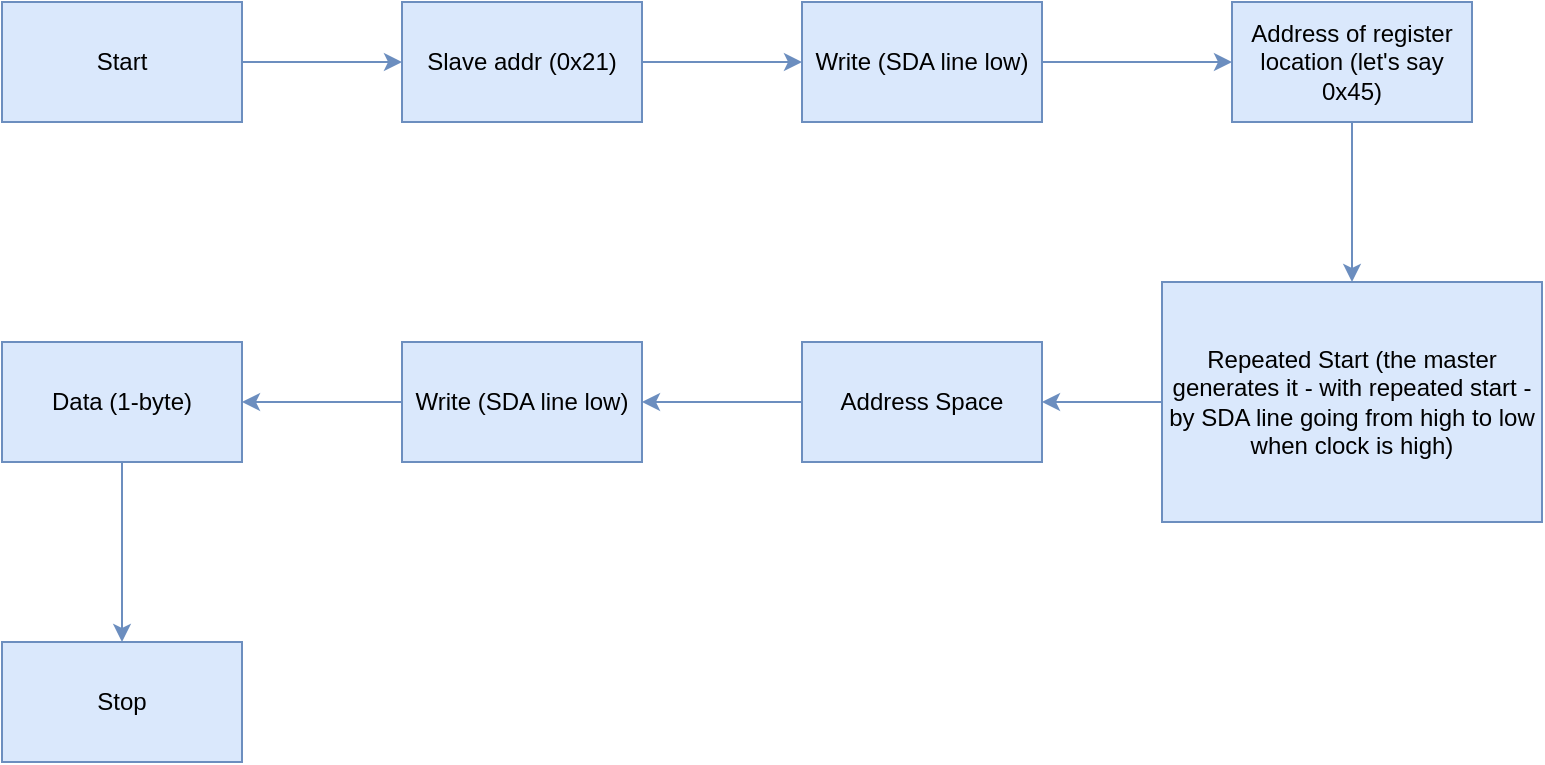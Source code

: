 <mxfile version="24.4.9" type="github" pages="4">
  <diagram name="I2C_Write" id="yMUuZvrdSe3F-vp8CX2O">
    <mxGraphModel dx="1434" dy="780" grid="1" gridSize="10" guides="1" tooltips="1" connect="1" arrows="1" fold="1" page="1" pageScale="1" pageWidth="850" pageHeight="1100" math="0" shadow="0">
      <root>
        <mxCell id="0" />
        <mxCell id="1" parent="0" />
        <mxCell id="z1H_3j-S7ds4K9789OhZ-3" value="" style="edgeStyle=orthogonalEdgeStyle;rounded=0;orthogonalLoop=1;jettySize=auto;html=1;fillColor=#dae8fc;strokeColor=#6c8ebf;" edge="1" parent="1" source="z1H_3j-S7ds4K9789OhZ-1" target="z1H_3j-S7ds4K9789OhZ-2">
          <mxGeometry relative="1" as="geometry" />
        </mxCell>
        <mxCell id="z1H_3j-S7ds4K9789OhZ-1" value="Start" style="rounded=0;whiteSpace=wrap;html=1;fillColor=#dae8fc;strokeColor=#6c8ebf;" vertex="1" parent="1">
          <mxGeometry x="40" y="90" width="120" height="60" as="geometry" />
        </mxCell>
        <mxCell id="z1H_3j-S7ds4K9789OhZ-5" value="" style="edgeStyle=orthogonalEdgeStyle;rounded=0;orthogonalLoop=1;jettySize=auto;html=1;fillColor=#dae8fc;strokeColor=#6c8ebf;" edge="1" parent="1" source="z1H_3j-S7ds4K9789OhZ-2" target="z1H_3j-S7ds4K9789OhZ-4">
          <mxGeometry relative="1" as="geometry" />
        </mxCell>
        <mxCell id="z1H_3j-S7ds4K9789OhZ-2" value="Slave addr (0x21)" style="rounded=0;whiteSpace=wrap;html=1;fillColor=#dae8fc;strokeColor=#6c8ebf;" vertex="1" parent="1">
          <mxGeometry x="240" y="90" width="120" height="60" as="geometry" />
        </mxCell>
        <mxCell id="z1H_3j-S7ds4K9789OhZ-7" value="" style="edgeStyle=orthogonalEdgeStyle;rounded=0;orthogonalLoop=1;jettySize=auto;html=1;fillColor=#dae8fc;strokeColor=#6c8ebf;" edge="1" parent="1" source="z1H_3j-S7ds4K9789OhZ-4" target="z1H_3j-S7ds4K9789OhZ-6">
          <mxGeometry relative="1" as="geometry" />
        </mxCell>
        <mxCell id="z1H_3j-S7ds4K9789OhZ-4" value="Write (SDA line low)" style="rounded=0;whiteSpace=wrap;html=1;fillColor=#dae8fc;strokeColor=#6c8ebf;" vertex="1" parent="1">
          <mxGeometry x="440" y="90" width="120" height="60" as="geometry" />
        </mxCell>
        <mxCell id="z1H_3j-S7ds4K9789OhZ-9" value="" style="edgeStyle=orthogonalEdgeStyle;rounded=0;orthogonalLoop=1;jettySize=auto;html=1;fillColor=#dae8fc;strokeColor=#6c8ebf;" edge="1" parent="1" source="z1H_3j-S7ds4K9789OhZ-6" target="z1H_3j-S7ds4K9789OhZ-8">
          <mxGeometry relative="1" as="geometry" />
        </mxCell>
        <mxCell id="z1H_3j-S7ds4K9789OhZ-6" value="Address of register location (let&#39;s say 0x45)" style="rounded=0;whiteSpace=wrap;html=1;fillColor=#dae8fc;strokeColor=#6c8ebf;" vertex="1" parent="1">
          <mxGeometry x="655" y="90" width="120" height="60" as="geometry" />
        </mxCell>
        <mxCell id="z1H_3j-S7ds4K9789OhZ-11" value="" style="edgeStyle=orthogonalEdgeStyle;rounded=0;orthogonalLoop=1;jettySize=auto;html=1;fillColor=#dae8fc;strokeColor=#6c8ebf;" edge="1" parent="1" source="z1H_3j-S7ds4K9789OhZ-8" target="z1H_3j-S7ds4K9789OhZ-10">
          <mxGeometry relative="1" as="geometry" />
        </mxCell>
        <mxCell id="z1H_3j-S7ds4K9789OhZ-8" value="Repeated Start (the master generates it - with repeated start - by SDA line going from high to low when clock is high)" style="rounded=0;whiteSpace=wrap;html=1;fillColor=#dae8fc;strokeColor=#6c8ebf;" vertex="1" parent="1">
          <mxGeometry x="620" y="230" width="190" height="120" as="geometry" />
        </mxCell>
        <mxCell id="z1H_3j-S7ds4K9789OhZ-13" value="" style="edgeStyle=orthogonalEdgeStyle;rounded=0;orthogonalLoop=1;jettySize=auto;html=1;fillColor=#dae8fc;strokeColor=#6c8ebf;" edge="1" parent="1" source="z1H_3j-S7ds4K9789OhZ-10" target="z1H_3j-S7ds4K9789OhZ-12">
          <mxGeometry relative="1" as="geometry" />
        </mxCell>
        <mxCell id="z1H_3j-S7ds4K9789OhZ-10" value="Address Space" style="rounded=0;whiteSpace=wrap;html=1;fillColor=#dae8fc;strokeColor=#6c8ebf;" vertex="1" parent="1">
          <mxGeometry x="440" y="260" width="120" height="60" as="geometry" />
        </mxCell>
        <mxCell id="z1H_3j-S7ds4K9789OhZ-15" value="" style="edgeStyle=orthogonalEdgeStyle;rounded=0;orthogonalLoop=1;jettySize=auto;html=1;fillColor=#dae8fc;strokeColor=#6c8ebf;" edge="1" parent="1" source="z1H_3j-S7ds4K9789OhZ-12" target="z1H_3j-S7ds4K9789OhZ-14">
          <mxGeometry relative="1" as="geometry" />
        </mxCell>
        <mxCell id="z1H_3j-S7ds4K9789OhZ-12" value="Write (SDA line low)" style="rounded=0;whiteSpace=wrap;html=1;fillColor=#dae8fc;strokeColor=#6c8ebf;" vertex="1" parent="1">
          <mxGeometry x="240" y="260" width="120" height="60" as="geometry" />
        </mxCell>
        <mxCell id="z1H_3j-S7ds4K9789OhZ-17" value="" style="edgeStyle=orthogonalEdgeStyle;rounded=0;orthogonalLoop=1;jettySize=auto;html=1;fillColor=#dae8fc;strokeColor=#6c8ebf;" edge="1" parent="1" source="z1H_3j-S7ds4K9789OhZ-14" target="z1H_3j-S7ds4K9789OhZ-16">
          <mxGeometry relative="1" as="geometry" />
        </mxCell>
        <mxCell id="z1H_3j-S7ds4K9789OhZ-14" value="Data (1-byte)" style="rounded=0;whiteSpace=wrap;html=1;fillColor=#dae8fc;strokeColor=#6c8ebf;" vertex="1" parent="1">
          <mxGeometry x="40" y="260" width="120" height="60" as="geometry" />
        </mxCell>
        <mxCell id="z1H_3j-S7ds4K9789OhZ-16" value="Stop" style="rounded=0;whiteSpace=wrap;html=1;fillColor=#dae8fc;strokeColor=#6c8ebf;" vertex="1" parent="1">
          <mxGeometry x="40" y="410" width="120" height="60" as="geometry" />
        </mxCell>
      </root>
    </mxGraphModel>
  </diagram>
  <diagram id="H1wokYjtYxB-QMri0eOk" name="I2C_Fundamental_APIs">
    <mxGraphModel dx="1434" dy="780" grid="1" gridSize="10" guides="1" tooltips="1" connect="1" arrows="1" fold="1" page="1" pageScale="1" pageWidth="850" pageHeight="1100" math="0" shadow="0">
      <root>
        <mxCell id="0" />
        <mxCell id="1" parent="0" />
        <mxCell id="xs51P_EwgACpL_44Fye_-1" value="I2C driver" style="rounded=1;whiteSpace=wrap;html=1;fillColor=#e1d5e7;strokeColor=#9673a6;" vertex="1" parent="1">
          <mxGeometry x="130" y="360" width="120" height="60" as="geometry" />
        </mxCell>
        <mxCell id="xs51P_EwgACpL_44Fye_-2" value="APIs" style="rounded=1;whiteSpace=wrap;html=1;fillColor=#e1d5e7;strokeColor=#9673a6;" vertex="1" parent="1">
          <mxGeometry x="320" y="200" width="120" height="380" as="geometry" />
        </mxCell>
        <mxCell id="xs51P_EwgACpL_44Fye_-3" value="I2C Init" style="rounded=1;whiteSpace=wrap;html=1;fillColor=#dae8fc;strokeColor=#6c8ebf;" vertex="1" parent="1">
          <mxGeometry x="490" y="220" width="260" height="30" as="geometry" />
        </mxCell>
        <mxCell id="xs51P_EwgACpL_44Fye_-4" value="I2C Master Tx" style="rounded=1;whiteSpace=wrap;html=1;fillColor=#dae8fc;strokeColor=#6c8ebf;" vertex="1" parent="1">
          <mxGeometry x="490" y="270" width="260" height="30" as="geometry" />
        </mxCell>
        <mxCell id="xs51P_EwgACpL_44Fye_-5" value="I2C Master Rx" style="rounded=1;whiteSpace=wrap;html=1;fillColor=#dae8fc;strokeColor=#6c8ebf;" vertex="1" parent="1">
          <mxGeometry x="490" y="320" width="260" height="30" as="geometry" />
        </mxCell>
        <mxCell id="xs51P_EwgACpL_44Fye_-6" value="I2C Slave Tx" style="rounded=1;whiteSpace=wrap;html=1;fillColor=#dae8fc;strokeColor=#6c8ebf;" vertex="1" parent="1">
          <mxGeometry x="490" y="370" width="260" height="30" as="geometry" />
        </mxCell>
        <mxCell id="xs51P_EwgACpL_44Fye_-7" value="I2C Slave Rx" style="rounded=1;whiteSpace=wrap;html=1;fillColor=#dae8fc;strokeColor=#6c8ebf;" vertex="1" parent="1">
          <mxGeometry x="490" y="420" width="260" height="30" as="geometry" />
        </mxCell>
        <mxCell id="xs51P_EwgACpL_44Fye_-8" value="I2C Error interrupt handling" style="rounded=1;whiteSpace=wrap;html=1;fillColor=#dae8fc;strokeColor=#6c8ebf;" vertex="1" parent="1">
          <mxGeometry x="490" y="470" width="260" height="30" as="geometry" />
        </mxCell>
        <mxCell id="xs51P_EwgACpL_44Fye_-9" value="I2C Event interrupt handling" style="rounded=1;whiteSpace=wrap;html=1;fillColor=#dae8fc;strokeColor=#6c8ebf;" vertex="1" parent="1">
          <mxGeometry x="490" y="520" width="260" height="30" as="geometry" />
        </mxCell>
        <mxCell id="xs51P_EwgACpL_44Fye_-18" style="rounded=0;orthogonalLoop=1;jettySize=auto;html=1;entryX=0;entryY=0.5;entryDx=0;entryDy=0;shape=flexArrow;fillColor=#dae8fc;strokeColor=#6c8ebf;" edge="1" parent="1">
          <mxGeometry relative="1" as="geometry">
            <mxPoint x="440" y="235" as="sourcePoint" />
            <mxPoint x="490" y="234.5" as="targetPoint" />
          </mxGeometry>
        </mxCell>
        <mxCell id="xs51P_EwgACpL_44Fye_-19" style="rounded=0;orthogonalLoop=1;jettySize=auto;html=1;entryX=0;entryY=0.5;entryDx=0;entryDy=0;shape=flexArrow;exitX=0.983;exitY=0.095;exitDx=0;exitDy=0;exitPerimeter=0;fillColor=#dae8fc;strokeColor=#6c8ebf;" edge="1" parent="1">
          <mxGeometry relative="1" as="geometry">
            <mxPoint x="438" y="285.75" as="sourcePoint" />
            <mxPoint x="490" y="284.25" as="targetPoint" />
          </mxGeometry>
        </mxCell>
        <mxCell id="xs51P_EwgACpL_44Fye_-20" style="rounded=0;orthogonalLoop=1;jettySize=auto;html=1;entryX=0;entryY=0.5;entryDx=0;entryDy=0;shape=flexArrow;exitX=0.983;exitY=0.095;exitDx=0;exitDy=0;exitPerimeter=0;fillColor=#dae8fc;strokeColor=#6c8ebf;" edge="1" parent="1">
          <mxGeometry relative="1" as="geometry">
            <mxPoint x="440" y="335.75" as="sourcePoint" />
            <mxPoint x="492" y="334.25" as="targetPoint" />
          </mxGeometry>
        </mxCell>
        <mxCell id="xs51P_EwgACpL_44Fye_-21" style="rounded=0;orthogonalLoop=1;jettySize=auto;html=1;entryX=0;entryY=0.5;entryDx=0;entryDy=0;shape=flexArrow;exitX=0.983;exitY=0.095;exitDx=0;exitDy=0;exitPerimeter=0;fillColor=#dae8fc;strokeColor=#6c8ebf;" edge="1" parent="1">
          <mxGeometry relative="1" as="geometry">
            <mxPoint x="438" y="385.75" as="sourcePoint" />
            <mxPoint x="490" y="384.25" as="targetPoint" />
          </mxGeometry>
        </mxCell>
        <mxCell id="xs51P_EwgACpL_44Fye_-22" style="rounded=0;orthogonalLoop=1;jettySize=auto;html=1;entryX=0;entryY=0.5;entryDx=0;entryDy=0;shape=flexArrow;exitX=0.983;exitY=0.095;exitDx=0;exitDy=0;exitPerimeter=0;fillColor=#dae8fc;strokeColor=#6c8ebf;" edge="1" parent="1">
          <mxGeometry relative="1" as="geometry">
            <mxPoint x="440" y="435.75" as="sourcePoint" />
            <mxPoint x="492" y="434.25" as="targetPoint" />
          </mxGeometry>
        </mxCell>
        <mxCell id="xs51P_EwgACpL_44Fye_-23" style="rounded=0;orthogonalLoop=1;jettySize=auto;html=1;entryX=0;entryY=0.5;entryDx=0;entryDy=0;shape=flexArrow;exitX=0.983;exitY=0.095;exitDx=0;exitDy=0;exitPerimeter=0;fillColor=#dae8fc;strokeColor=#6c8ebf;" edge="1" parent="1">
          <mxGeometry relative="1" as="geometry">
            <mxPoint x="438" y="485.75" as="sourcePoint" />
            <mxPoint x="490" y="484.25" as="targetPoint" />
          </mxGeometry>
        </mxCell>
        <mxCell id="xs51P_EwgACpL_44Fye_-24" style="rounded=0;orthogonalLoop=1;jettySize=auto;html=1;entryX=0;entryY=0.5;entryDx=0;entryDy=0;shape=flexArrow;exitX=0.983;exitY=0.095;exitDx=0;exitDy=0;exitPerimeter=0;fillColor=#dae8fc;strokeColor=#6c8ebf;" edge="1" parent="1">
          <mxGeometry relative="1" as="geometry">
            <mxPoint x="440" y="535.75" as="sourcePoint" />
            <mxPoint x="492" y="534.25" as="targetPoint" />
          </mxGeometry>
        </mxCell>
        <mxCell id="xs51P_EwgACpL_44Fye_-26" value="" style="shape=flexArrow;endArrow=classic;startArrow=classic;html=1;rounded=0;exitX=1;exitY=0.5;exitDx=0;exitDy=0;entryX=0;entryY=0.5;entryDx=0;entryDy=0;fillColor=#dae8fc;strokeColor=#6c8ebf;" edge="1" parent="1" source="xs51P_EwgACpL_44Fye_-1" target="xs51P_EwgACpL_44Fye_-2">
          <mxGeometry width="100" height="100" relative="1" as="geometry">
            <mxPoint x="220" y="480" as="sourcePoint" />
            <mxPoint x="320" y="380" as="targetPoint" />
          </mxGeometry>
        </mxCell>
      </root>
    </mxGraphModel>
  </diagram>
  <diagram id="v8myjLt5PEcVbRmHjgTt" name="I2C_Clock">
    <mxGraphModel dx="1434" dy="780" grid="1" gridSize="10" guides="1" tooltips="1" connect="1" arrows="1" fold="1" page="1" pageScale="1" pageWidth="850" pageHeight="1100" math="0" shadow="0">
      <root>
        <mxCell id="0" />
        <mxCell id="1" parent="0" />
        <mxCell id="qfK8OOCmIDC2yG7i8sYa-1" value="" style="shape=trapezoid;perimeter=trapezoidPerimeter;whiteSpace=wrap;html=1;fixedSize=1;rotation=90;" vertex="1" parent="1">
          <mxGeometry x="145" y="335" width="170" height="40" as="geometry" />
        </mxCell>
        <mxCell id="qfK8OOCmIDC2yG7i8sYa-10" value="" style="edgeStyle=orthogonalEdgeStyle;rounded=0;orthogonalLoop=1;jettySize=auto;html=1;" edge="1" parent="1" source="qfK8OOCmIDC2yG7i8sYa-2" target="qfK8OOCmIDC2yG7i8sYa-3">
          <mxGeometry relative="1" as="geometry" />
        </mxCell>
        <mxCell id="qfK8OOCmIDC2yG7i8sYa-17" value="16Mhz" style="edgeLabel;html=1;align=center;verticalAlign=middle;resizable=0;points=[];" vertex="1" connectable="0" parent="qfK8OOCmIDC2yG7i8sYa-10">
          <mxGeometry x="0.259" y="-1" relative="1" as="geometry">
            <mxPoint as="offset" />
          </mxGeometry>
        </mxCell>
        <mxCell id="qfK8OOCmIDC2yG7i8sYa-2" value="/" style="rounded=1;whiteSpace=wrap;html=1;" vertex="1" parent="1">
          <mxGeometry x="380" y="410" width="90" height="50" as="geometry" />
        </mxCell>
        <mxCell id="qfK8OOCmIDC2yG7i8sYa-11" style="edgeStyle=orthogonalEdgeStyle;rounded=0;orthogonalLoop=1;jettySize=auto;html=1;entryX=0.5;entryY=0;entryDx=0;entryDy=0;" edge="1" parent="1" source="qfK8OOCmIDC2yG7i8sYa-3" target="qfK8OOCmIDC2yG7i8sYa-4">
          <mxGeometry relative="1" as="geometry" />
        </mxCell>
        <mxCell id="qfK8OOCmIDC2yG7i8sYa-15" value="" style="edgeStyle=orthogonalEdgeStyle;rounded=0;orthogonalLoop=1;jettySize=auto;html=1;" edge="1" parent="1" source="qfK8OOCmIDC2yG7i8sYa-3" target="qfK8OOCmIDC2yG7i8sYa-4">
          <mxGeometry relative="1" as="geometry" />
        </mxCell>
        <mxCell id="qfK8OOCmIDC2yG7i8sYa-16" value="16Mhz" style="edgeLabel;html=1;align=center;verticalAlign=middle;resizable=0;points=[];" vertex="1" connectable="0" parent="qfK8OOCmIDC2yG7i8sYa-15">
          <mxGeometry x="0.08" relative="1" as="geometry">
            <mxPoint as="offset" />
          </mxGeometry>
        </mxCell>
        <mxCell id="qfK8OOCmIDC2yG7i8sYa-3" value="APB 1 bus (42Mhz Max) - actual value is 16Mhz" style="rounded=0;whiteSpace=wrap;html=1;" vertex="1" parent="1">
          <mxGeometry x="213" y="500" width="425" height="40" as="geometry" />
        </mxCell>
        <mxCell id="qfK8OOCmIDC2yG7i8sYa-12" style="edgeStyle=orthogonalEdgeStyle;rounded=0;orthogonalLoop=1;jettySize=auto;html=1;" edge="1" parent="1" source="qfK8OOCmIDC2yG7i8sYa-4" target="qfK8OOCmIDC2yG7i8sYa-5">
          <mxGeometry relative="1" as="geometry" />
        </mxCell>
        <mxCell id="qfK8OOCmIDC2yG7i8sYa-4" value="CR2_Freq" style="rounded=1;whiteSpace=wrap;html=1;" vertex="1" parent="1">
          <mxGeometry x="360.5" y="590" width="130" height="40" as="geometry" />
        </mxCell>
        <mxCell id="qfK8OOCmIDC2yG7i8sYa-5" value="I2C1&lt;div&gt;&lt;b&gt;CCR Settings&lt;/b&gt;&lt;/div&gt;" style="rounded=1;whiteSpace=wrap;html=1;" vertex="1" parent="1">
          <mxGeometry x="560" y="570" width="170" height="80" as="geometry" />
        </mxCell>
        <mxCell id="qfK8OOCmIDC2yG7i8sYa-6" value="" style="shape=flexArrow;endArrow=classic;html=1;rounded=0;" edge="1" parent="1">
          <mxGeometry width="50" height="50" relative="1" as="geometry">
            <mxPoint x="130" y="300" as="sourcePoint" />
            <mxPoint x="210" y="300" as="targetPoint" />
          </mxGeometry>
        </mxCell>
        <mxCell id="qfK8OOCmIDC2yG7i8sYa-19" value="HSI" style="edgeLabel;html=1;align=center;verticalAlign=middle;resizable=0;points=[];" vertex="1" connectable="0" parent="qfK8OOCmIDC2yG7i8sYa-6">
          <mxGeometry x="-0.6" relative="1" as="geometry">
            <mxPoint as="offset" />
          </mxGeometry>
        </mxCell>
        <mxCell id="qfK8OOCmIDC2yG7i8sYa-7" value="" style="shape=flexArrow;endArrow=classic;html=1;rounded=0;" edge="1" parent="1">
          <mxGeometry width="50" height="50" relative="1" as="geometry">
            <mxPoint x="130" y="354.5" as="sourcePoint" />
            <mxPoint x="210" y="354.5" as="targetPoint" />
          </mxGeometry>
        </mxCell>
        <mxCell id="qfK8OOCmIDC2yG7i8sYa-22" value="HSE" style="edgeLabel;html=1;align=center;verticalAlign=middle;resizable=0;points=[];" vertex="1" connectable="0" parent="qfK8OOCmIDC2yG7i8sYa-7">
          <mxGeometry x="-0.625" y="-2" relative="1" as="geometry">
            <mxPoint y="1" as="offset" />
          </mxGeometry>
        </mxCell>
        <mxCell id="qfK8OOCmIDC2yG7i8sYa-8" value="" style="shape=flexArrow;endArrow=classic;html=1;rounded=0;" edge="1" parent="1">
          <mxGeometry width="50" height="50" relative="1" as="geometry">
            <mxPoint x="130" y="410" as="sourcePoint" />
            <mxPoint x="210" y="410" as="targetPoint" />
          </mxGeometry>
        </mxCell>
        <mxCell id="qfK8OOCmIDC2yG7i8sYa-21" value="PLL" style="edgeLabel;html=1;align=center;verticalAlign=middle;resizable=0;points=[];" vertex="1" connectable="0" parent="qfK8OOCmIDC2yG7i8sYa-8">
          <mxGeometry x="-0.575" y="4" relative="1" as="geometry">
            <mxPoint as="offset" />
          </mxGeometry>
        </mxCell>
        <mxCell id="qfK8OOCmIDC2yG7i8sYa-9" value="" style="edgeStyle=segmentEdgeStyle;endArrow=classic;html=1;curved=0;rounded=0;endSize=8;startSize=8;exitX=0.459;exitY=-0.075;exitDx=0;exitDy=0;exitPerimeter=0;entryX=0.5;entryY=0;entryDx=0;entryDy=0;" edge="1" parent="1" source="qfK8OOCmIDC2yG7i8sYa-1" target="qfK8OOCmIDC2yG7i8sYa-2">
          <mxGeometry width="50" height="50" relative="1" as="geometry">
            <mxPoint x="400" y="430" as="sourcePoint" />
            <mxPoint x="450" y="380" as="targetPoint" />
          </mxGeometry>
        </mxCell>
        <mxCell id="qfK8OOCmIDC2yG7i8sYa-18" value="16Mhz" style="edgeLabel;html=1;align=center;verticalAlign=middle;resizable=0;points=[];" vertex="1" connectable="0" parent="qfK8OOCmIDC2yG7i8sYa-9">
          <mxGeometry x="-0.256" y="-2" relative="1" as="geometry">
            <mxPoint as="offset" />
          </mxGeometry>
        </mxCell>
        <mxCell id="qfK8OOCmIDC2yG7i8sYa-13" value="" style="shape=flexArrow;endArrow=classic;html=1;rounded=0;exitX=0.5;exitY=1;exitDx=0;exitDy=0;" edge="1" parent="1" source="qfK8OOCmIDC2yG7i8sYa-5">
          <mxGeometry width="50" height="50" relative="1" as="geometry">
            <mxPoint x="580" y="680" as="sourcePoint" />
            <mxPoint x="645" y="720" as="targetPoint" />
          </mxGeometry>
        </mxCell>
        <mxCell id="qfK8OOCmIDC2yG7i8sYa-14" value="SCL" style="edgeLabel;html=1;align=center;verticalAlign=middle;resizable=0;points=[];" vertex="1" connectable="0" parent="qfK8OOCmIDC2yG7i8sYa-13">
          <mxGeometry x="0.057" y="2" relative="1" as="geometry">
            <mxPoint as="offset" />
          </mxGeometry>
        </mxCell>
      </root>
    </mxGraphModel>
  </diagram>
  <diagram id="Wf_UJh4QnuBBrNOn5HLN" name="Descriptor">
    <mxGraphModel dx="1134" dy="600" grid="1" gridSize="10" guides="1" tooltips="1" connect="1" arrows="1" fold="1" page="1" pageScale="1" pageWidth="850" pageHeight="1100" math="0" shadow="0">
      <root>
        <mxCell id="0" />
        <mxCell id="1" parent="0" />
        <mxCell id="UXmDYyJMkk-dqoOj99D1-2" value="Core" style="rounded=0;whiteSpace=wrap;html=1;fillColor=#f5f5f5;strokeColor=#666666;gradientColor=#b3b3b3;" vertex="1" parent="1">
          <mxGeometry x="160" y="130" width="120" height="60" as="geometry" />
        </mxCell>
        <mxCell id="UXmDYyJMkk-dqoOj99D1-3" value="DMA (bus master)" style="rounded=0;whiteSpace=wrap;html=1;fillColor=#fff2cc;gradientColor=#ffd966;strokeColor=#d6b656;" vertex="1" parent="1">
          <mxGeometry x="440" y="130" width="120" height="60" as="geometry" />
        </mxCell>
        <mxCell id="UXmDYyJMkk-dqoOj99D1-4" value="HSE (bus master)" style="rounded=0;whiteSpace=wrap;html=1;fillColor=#f8cecc;gradientColor=#ea6b66;strokeColor=#b85450;" vertex="1" parent="1">
          <mxGeometry x="720" y="130" width="120" height="60" as="geometry" />
        </mxCell>
        <mxCell id="UXmDYyJMkk-dqoOj99D1-5" value="Crossbar" style="rounded=0;whiteSpace=wrap;html=1;fillColor=#f5f5f5;gradientColor=#b3b3b3;strokeColor=#666666;" vertex="1" parent="1">
          <mxGeometry x="100" y="240" width="890" height="30" as="geometry" />
        </mxCell>
        <mxCell id="UXmDYyJMkk-dqoOj99D1-6" value="Flash" style="rounded=0;whiteSpace=wrap;html=1;fillColor=#f5f5f5;strokeColor=#666666;gradientColor=#b3b3b3;" vertex="1" parent="1">
          <mxGeometry x="130" y="330" width="120" height="60" as="geometry" />
        </mxCell>
        <mxCell id="UXmDYyJMkk-dqoOj99D1-7" value="SRAM" style="rounded=0;whiteSpace=wrap;html=1;fillColor=#f5f5f5;gradientColor=#b3b3b3;strokeColor=#666666;" vertex="1" parent="1">
          <mxGeometry x="320" y="330" width="120" height="60" as="geometry" />
        </mxCell>
        <mxCell id="UXmDYyJMkk-dqoOj99D1-8" value="DMA (memory mapped module)" style="rounded=0;whiteSpace=wrap;html=1;fillColor=#fff2cc;gradientColor=#ffd966;strokeColor=#d6b656;" vertex="1" parent="1">
          <mxGeometry x="500" y="330" width="140" height="270" as="geometry" />
        </mxCell>
        <mxCell id="UXmDYyJMkk-dqoOj99D1-9" value="Descriptor&lt;div&gt;#Command&lt;/div&gt;&lt;div&gt;#Address parameter 1&lt;/div&gt;&lt;div&gt;#Address parameter 2&lt;/div&gt;&lt;div&gt;#Param X&lt;/div&gt;&lt;div&gt;#Param Y&lt;/div&gt;&lt;div&gt;&lt;br&gt;&lt;/div&gt;&lt;div&gt;&lt;br&gt;&lt;/div&gt;&lt;div&gt;&lt;br&gt;&lt;/div&gt;" style="rounded=0;whiteSpace=wrap;html=1;align=left;fillColor=#f5f5f5;strokeColor=#666666;gradientColor=#b3b3b3;" vertex="1" parent="1">
          <mxGeometry x="185" y="430" width="180" height="170" as="geometry" />
        </mxCell>
        <mxCell id="UXmDYyJMkk-dqoOj99D1-10" value="HSE (memory mapped module)" style="rounded=0;whiteSpace=wrap;html=1;fillColor=#f8cecc;gradientColor=#ea6b66;strokeColor=#b85450;" vertex="1" parent="1">
          <mxGeometry x="710" y="330" width="300" height="200" as="geometry" />
        </mxCell>
        <mxCell id="UXmDYyJMkk-dqoOj99D1-11" value="MU1" style="rounded=0;whiteSpace=wrap;html=1;" vertex="1" parent="1">
          <mxGeometry x="730" y="300" width="50" height="60" as="geometry" />
        </mxCell>
        <mxCell id="UXmDYyJMkk-dqoOj99D1-12" value="MU2" style="rounded=0;whiteSpace=wrap;html=1;" vertex="1" parent="1">
          <mxGeometry x="800" y="300" width="50" height="60" as="geometry" />
        </mxCell>
        <mxCell id="UXmDYyJMkk-dqoOj99D1-13" value="MU3" style="rounded=0;whiteSpace=wrap;html=1;" vertex="1" parent="1">
          <mxGeometry x="870" y="300" width="50" height="60" as="geometry" />
        </mxCell>
        <mxCell id="UXmDYyJMkk-dqoOj99D1-14" value="MU4" style="rounded=0;whiteSpace=wrap;html=1;" vertex="1" parent="1">
          <mxGeometry x="940" y="300" width="50" height="60" as="geometry" />
        </mxCell>
        <mxCell id="UXmDYyJMkk-dqoOj99D1-15" value="" style="shape=flexArrow;endArrow=classic;html=1;rounded=0;fillColor=#d5e8d4;strokeColor=#82b366;" edge="1" parent="1">
          <mxGeometry width="50" height="50" relative="1" as="geometry">
            <mxPoint x="330" y="300" as="sourcePoint" />
            <mxPoint x="500" y="300" as="targetPoint" />
          </mxGeometry>
        </mxCell>
      </root>
    </mxGraphModel>
  </diagram>
</mxfile>
